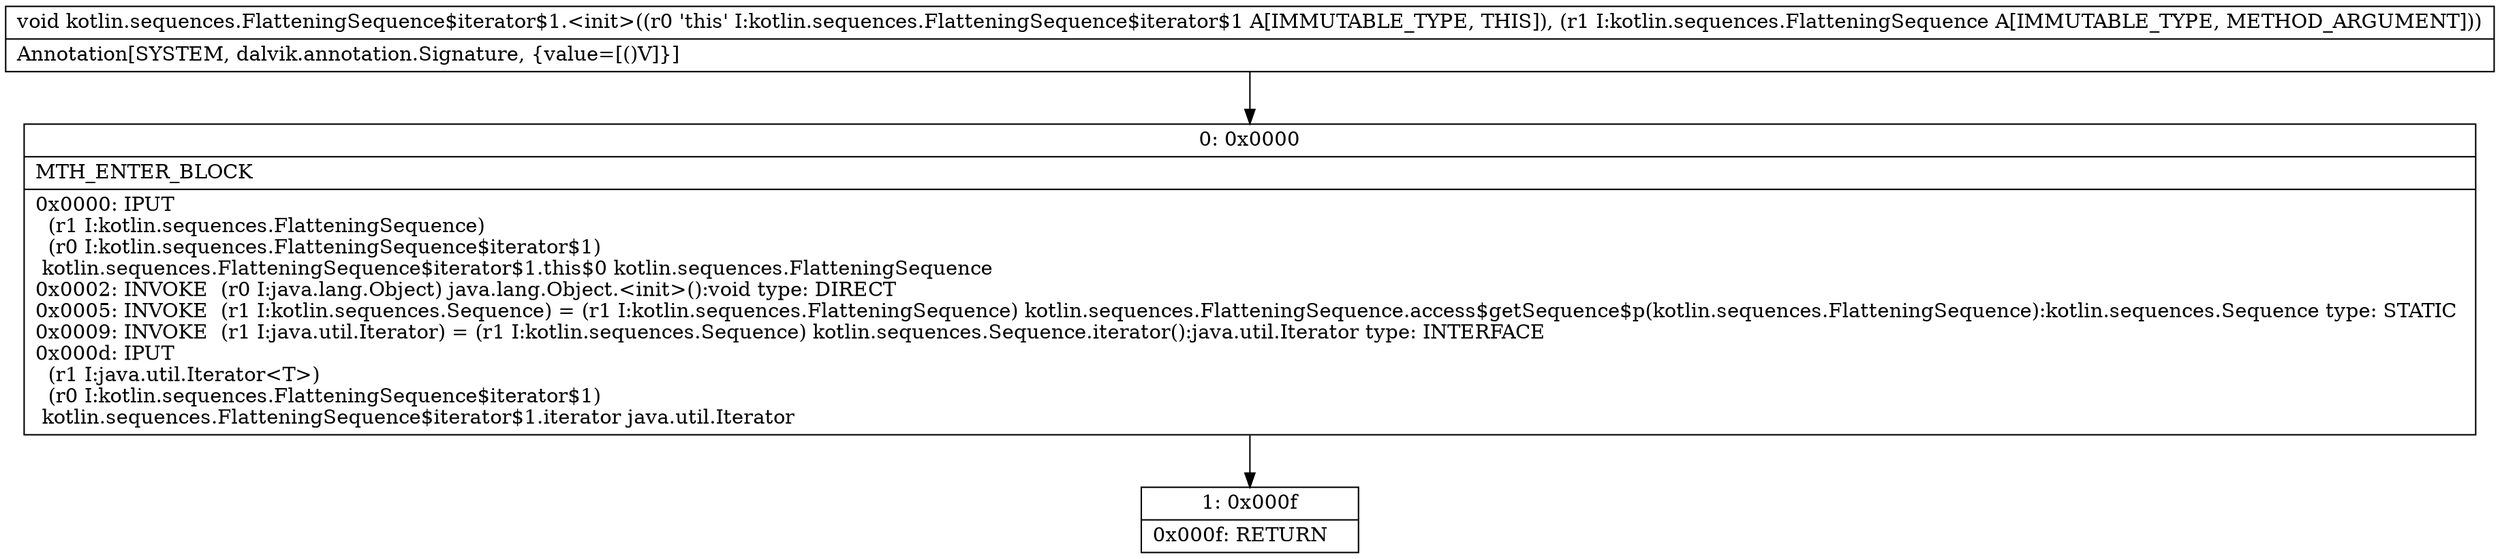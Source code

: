 digraph "CFG forkotlin.sequences.FlatteningSequence$iterator$1.\<init\>(Lkotlin\/sequences\/FlatteningSequence;)V" {
Node_0 [shape=record,label="{0\:\ 0x0000|MTH_ENTER_BLOCK\l|0x0000: IPUT  \l  (r1 I:kotlin.sequences.FlatteningSequence)\l  (r0 I:kotlin.sequences.FlatteningSequence$iterator$1)\l kotlin.sequences.FlatteningSequence$iterator$1.this$0 kotlin.sequences.FlatteningSequence \l0x0002: INVOKE  (r0 I:java.lang.Object) java.lang.Object.\<init\>():void type: DIRECT \l0x0005: INVOKE  (r1 I:kotlin.sequences.Sequence) = (r1 I:kotlin.sequences.FlatteningSequence) kotlin.sequences.FlatteningSequence.access$getSequence$p(kotlin.sequences.FlatteningSequence):kotlin.sequences.Sequence type: STATIC \l0x0009: INVOKE  (r1 I:java.util.Iterator) = (r1 I:kotlin.sequences.Sequence) kotlin.sequences.Sequence.iterator():java.util.Iterator type: INTERFACE \l0x000d: IPUT  \l  (r1 I:java.util.Iterator\<T\>)\l  (r0 I:kotlin.sequences.FlatteningSequence$iterator$1)\l kotlin.sequences.FlatteningSequence$iterator$1.iterator java.util.Iterator \l}"];
Node_1 [shape=record,label="{1\:\ 0x000f|0x000f: RETURN   \l}"];
MethodNode[shape=record,label="{void kotlin.sequences.FlatteningSequence$iterator$1.\<init\>((r0 'this' I:kotlin.sequences.FlatteningSequence$iterator$1 A[IMMUTABLE_TYPE, THIS]), (r1 I:kotlin.sequences.FlatteningSequence A[IMMUTABLE_TYPE, METHOD_ARGUMENT]))  | Annotation[SYSTEM, dalvik.annotation.Signature, \{value=[()V]\}]\l}"];
MethodNode -> Node_0;
Node_0 -> Node_1;
}

